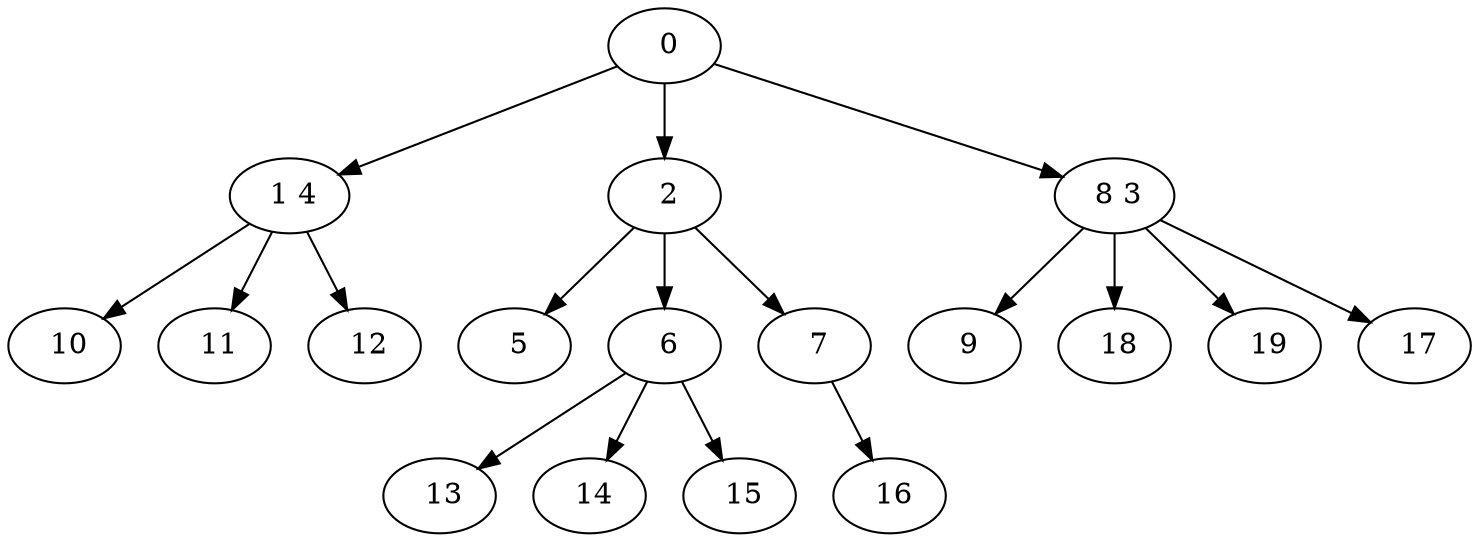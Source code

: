 digraph mytree {
" 0" -> " 1 4";
" 0" -> " 2";
" 0" -> " 8 3";
" 1 4" -> " 10";
" 1 4" -> " 11";
" 1 4" -> " 12";
" 2" -> " 5";
" 2" -> " 6";
" 2" -> " 7";
" 8 3" -> " 9";
" 8 3" -> " 18";
" 8 3" -> " 19";
" 8 3" -> " 17";
" 5";
" 6" -> " 13";
" 6" -> " 14";
" 6" -> " 15";
" 7" -> " 16";
" 10";
" 11";
" 12";
" 13";
" 14";
" 15";
" 16";
" 9";
" 18";
" 19";
" 17";
}
